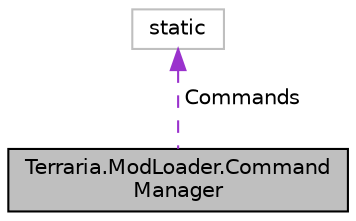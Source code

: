 digraph "Terraria.ModLoader.CommandManager"
{
  edge [fontname="Helvetica",fontsize="10",labelfontname="Helvetica",labelfontsize="10"];
  node [fontname="Helvetica",fontsize="10",shape=record];
  Node1 [label="Terraria.ModLoader.Command\lManager",height=0.2,width=0.4,color="black", fillcolor="grey75", style="filled", fontcolor="black"];
  Node2 -> Node1 [dir="back",color="darkorchid3",fontsize="10",style="dashed",label=" Commands" ,fontname="Helvetica"];
  Node2 [label="static",height=0.2,width=0.4,color="grey75", fillcolor="white", style="filled"];
}
